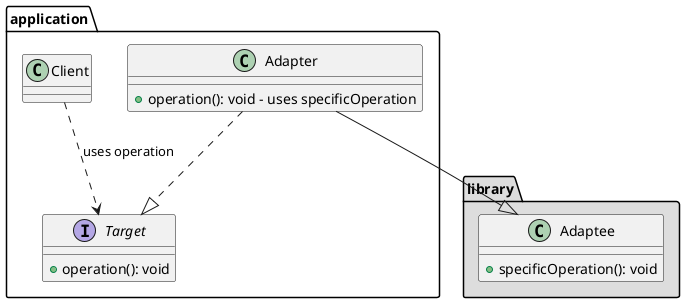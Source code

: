 @startuml Adapter

package library #DDDDDD {
    class Adaptee {
        + specificOperation(): void
    }
}

package application {
    interface Target {
        + operation(): void
    }
    class Adapter {
        + operation(): void - uses specificOperation
    } 
    class Client 

    Adapter ..|> Target    
    Adapter --|> Adaptee

    Client ..> Target : uses operation
}

@enduml